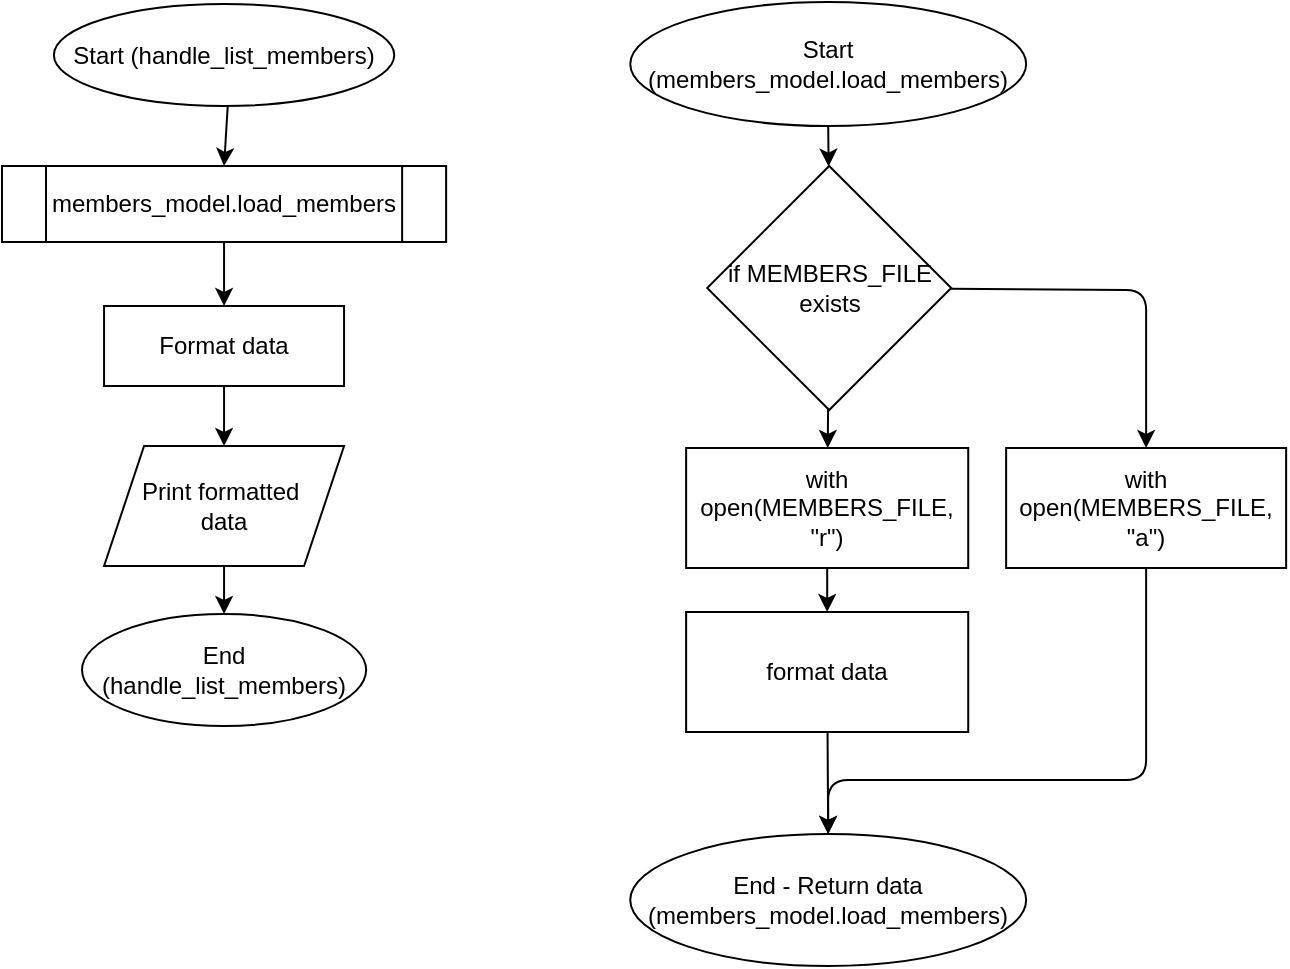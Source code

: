 <mxfile>
    <diagram id="DjWcdsG3LBB85spejJre" name="Page-1">
        <mxGraphModel dx="1854" dy="3854" grid="1" gridSize="10" guides="1" tooltips="1" connect="1" arrows="1" fold="1" page="1" pageScale="1" pageWidth="850" pageHeight="1100" math="0" shadow="0">
            <root>
                <mxCell id="0"/>
                <mxCell id="1" parent="0"/>
                <mxCell id="10" style="edgeStyle=none;html=1;entryX=0.5;entryY=0;entryDx=0;entryDy=0;" parent="1" source="2" target="4" edge="1">
                    <mxGeometry relative="1" as="geometry"/>
                </mxCell>
                <mxCell id="2" value="Start (handle_list_members&lt;span style=&quot;background-color: transparent;&quot;&gt;)&lt;/span&gt;" style="ellipse;whiteSpace=wrap;html=1;" parent="1" vertex="1">
                    <mxGeometry x="-714.07" y="-1999" width="170.21" height="51" as="geometry"/>
                </mxCell>
                <mxCell id="3" style="edgeStyle=none;html=1;" parent="1" source="4" target="6" edge="1">
                    <mxGeometry relative="1" as="geometry"/>
                </mxCell>
                <mxCell id="4" value="members_model.load_members" style="shape=process;whiteSpace=wrap;html=1;backgroundOutline=1;" parent="1" vertex="1">
                    <mxGeometry x="-740" y="-1918" width="222.07" height="38" as="geometry"/>
                </mxCell>
                <mxCell id="5" style="edgeStyle=none;html=1;entryX=0.5;entryY=0;entryDx=0;entryDy=0;" parent="1" source="6" target="8" edge="1">
                    <mxGeometry relative="1" as="geometry"/>
                </mxCell>
                <mxCell id="6" value="Format data" style="rounded=0;whiteSpace=wrap;html=1;" parent="1" vertex="1">
                    <mxGeometry x="-688.97" y="-1848" width="120" height="40" as="geometry"/>
                </mxCell>
                <mxCell id="7" style="edgeStyle=none;html=1;entryX=0.5;entryY=0;entryDx=0;entryDy=0;" parent="1" source="8" target="9" edge="1">
                    <mxGeometry relative="1" as="geometry"/>
                </mxCell>
                <mxCell id="8" value="Print formatted&amp;nbsp;&lt;div&gt;data&lt;/div&gt;" style="shape=parallelogram;perimeter=parallelogramPerimeter;whiteSpace=wrap;html=1;fixedSize=1;" parent="1" vertex="1">
                    <mxGeometry x="-688.97" y="-1778" width="120" height="60" as="geometry"/>
                </mxCell>
                <mxCell id="9" value="End (&lt;span style=&quot;color: rgb(0, 0, 0);&quot;&gt;handle_list_members&lt;/span&gt;)" style="ellipse;whiteSpace=wrap;html=1;" parent="1" vertex="1">
                    <mxGeometry x="-699.99" y="-1694" width="142.06" height="56" as="geometry"/>
                </mxCell>
                <mxCell id="11" value="" style="edgeStyle=none;html=1;" parent="1" source="12" target="16" edge="1">
                    <mxGeometry relative="1" as="geometry"/>
                </mxCell>
                <mxCell id="12" value="Start (members_model.load_members)" style="ellipse;whiteSpace=wrap;html=1;" parent="1" vertex="1">
                    <mxGeometry x="-425.88" y="-2000" width="197.95" height="62" as="geometry"/>
                </mxCell>
                <mxCell id="13" value="End - Return data (members_model.load_members)" style="ellipse;whiteSpace=wrap;html=1;" parent="1" vertex="1">
                    <mxGeometry x="-425.88" y="-1584" width="197.95" height="66" as="geometry"/>
                </mxCell>
                <mxCell id="14" value="" style="edgeStyle=none;html=1;" parent="1" source="16" target="18" edge="1">
                    <mxGeometry relative="1" as="geometry"/>
                </mxCell>
                <mxCell id="15" style="edgeStyle=none;html=1;entryX=0.5;entryY=0;entryDx=0;entryDy=0;" parent="1" source="16" target="22" edge="1">
                    <mxGeometry relative="1" as="geometry">
                        <Array as="points">
                            <mxPoint x="-167.93" y="-1856"/>
                        </Array>
                    </mxGeometry>
                </mxCell>
                <mxCell id="16" value="if MEMBERS_FILE exists" style="rhombus;whiteSpace=wrap;html=1;" parent="1" vertex="1">
                    <mxGeometry x="-387.41" y="-1918" width="122.02" height="122.02" as="geometry"/>
                </mxCell>
                <mxCell id="17" style="edgeStyle=none;html=1;entryX=0.5;entryY=0;entryDx=0;entryDy=0;" parent="1" source="18" target="20" edge="1">
                    <mxGeometry relative="1" as="geometry"/>
                </mxCell>
                <mxCell id="18" value="with open(&lt;span style=&quot;color: rgb(0, 0, 0);&quot;&gt;MEMBERS_FILE&lt;/span&gt;, &quot;r&quot;)" style="whiteSpace=wrap;html=1;" parent="1" vertex="1">
                    <mxGeometry x="-397.93" y="-1777" width="141.04" height="60" as="geometry"/>
                </mxCell>
                <mxCell id="19" style="edgeStyle=none;html=1;entryX=0.5;entryY=0;entryDx=0;entryDy=0;" parent="1" source="20" target="13" edge="1">
                    <mxGeometry relative="1" as="geometry"/>
                </mxCell>
                <mxCell id="20" value="format data" style="whiteSpace=wrap;html=1;" parent="1" vertex="1">
                    <mxGeometry x="-397.93" y="-1695" width="141.04" height="60" as="geometry"/>
                </mxCell>
                <mxCell id="21" style="edgeStyle=none;html=1;entryX=0.5;entryY=0;entryDx=0;entryDy=0;" parent="1" source="22" target="13" edge="1">
                    <mxGeometry relative="1" as="geometry">
                        <Array as="points">
                            <mxPoint x="-167.93" y="-1611"/>
                            <mxPoint x="-247.93" y="-1611"/>
                            <mxPoint x="-326.93" y="-1611"/>
                        </Array>
                    </mxGeometry>
                </mxCell>
                <mxCell id="22" value="with open(&lt;span style=&quot;color: rgb(0, 0, 0);&quot;&gt;MEMBERS_FILE&lt;/span&gt;, &quot;a&quot;)" style="whiteSpace=wrap;html=1;" parent="1" vertex="1">
                    <mxGeometry x="-237.93" y="-1777" width="140" height="60" as="geometry"/>
                </mxCell>
            </root>
        </mxGraphModel>
    </diagram>
</mxfile>